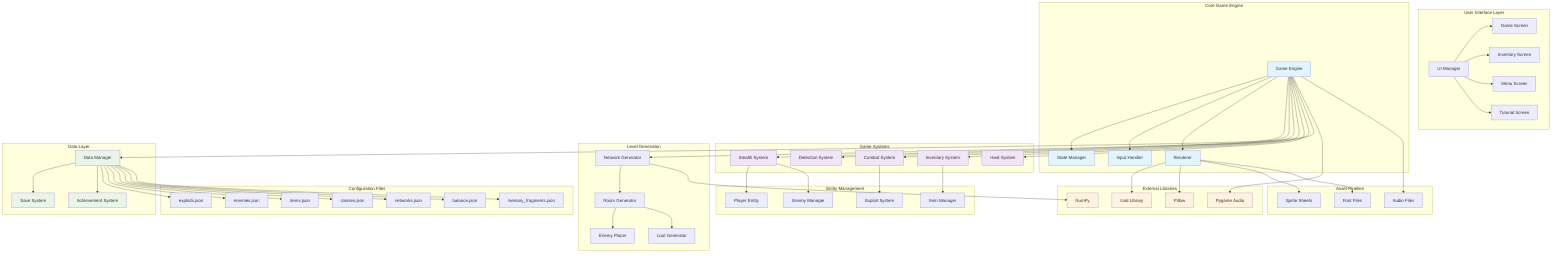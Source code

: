 graph TB
    subgraph "User Interface Layer"
        UI[UI Manager]
        GS[Game Screen]
        IS[Inventory Screen]
        MS[Menu Screen]
        TS[Tutorial Screen]
        
        UI --> GS
        UI --> IS
        UI --> MS
        UI --> TS
    end
    
    subgraph "Core Game Engine"
        ENG[Game Engine]
        SM[State Manager]
        IH[Input Handler]
        REN[Renderer]
        
        ENG --> SM
        ENG --> IH
        ENG --> REN
    end
    
    subgraph "Game Systems"
        STEALTH[Stealth System]
        DET[Detection System]
        COM[Combat System]
        INV[Inventory System]
        HEAT[Heat System]
        
        ENG --> STEALTH
        ENG --> DET
        ENG --> COM
        ENG --> INV
        ENG --> HEAT
    end
    
    subgraph "Entity Management"
        PLAYER[Player Entity]
        ENEMY[Enemy Manager]
        EXPLOIT[Exploit System]
        ITEM[Item Manager]
        
        STEALTH --> PLAYER
        STEALTH --> ENEMY
        COM --> EXPLOIT
        INV --> ITEM
    end
    
    subgraph "Level Generation"
        NETGEN[Network Generator]
        ROOMGEN[Room Generator]
        ENEMYPLACE[Enemy Placer]
        LOOTGEN[Loot Generator]
        
        NETGEN --> ROOMGEN
        ROOMGEN --> ENEMYPLACE
        ROOMGEN --> LOOTGEN
        ENG --> NETGEN
    end
    
    subgraph "Data Layer"
        DM[Data Manager]
        SAVE[Save System]
        ACHIEVE[Achievement System]
        
        DM --> SAVE
        DM --> ACHIEVE
        ENG --> DM
    end
    
    subgraph "External Libraries"
        TCOD[tcod Library]
        NUMPY[NumPy]
        PIL[Pillow]
        PYGAME[Pygame Audio]
        
        REN --> TCOD
        NETGEN --> NUMPY
        REN --> PIL
        ENG --> PYGAME
    end
    
    subgraph "Configuration Files"
        EXPLOITS[exploits.json]
        ENEMIES[enemies.json]
        ITEMS[items.json]
        CLASSES[classes.json]
        NETWORKS[networks.json]
        BALANCE[balance.json]
        MEMORY[memory_fragments.json]
        
        DM --> EXPLOITS
        DM --> ENEMIES
        DM --> ITEMS
        DM --> CLASSES
        DM --> NETWORKS
        DM --> BALANCE
        DM --> MEMORY
    end
    
    subgraph "Asset Pipeline"
        SPRITES[Sprite Sheets]
        FONTS[Font Files]
        AUDIO[Audio Files]
        
        REN --> SPRITES
        REN --> FONTS
        ENG --> AUDIO
    end
    
    classDef coreSystem fill:#e1f5fe
    classDef gameSystem fill:#f3e5f5
    classDef dataSystem fill:#e8f5e8
    classDef external fill:#fff3e0
    
    class ENG,SM,IH,REN coreSystem
    class STEALTH,DET,COM,INV,HEAT gameSystem
    class DM,SAVE,ACHIEVE dataSystem
    class TCOD,NUMPY,PIL,PYGAME external
